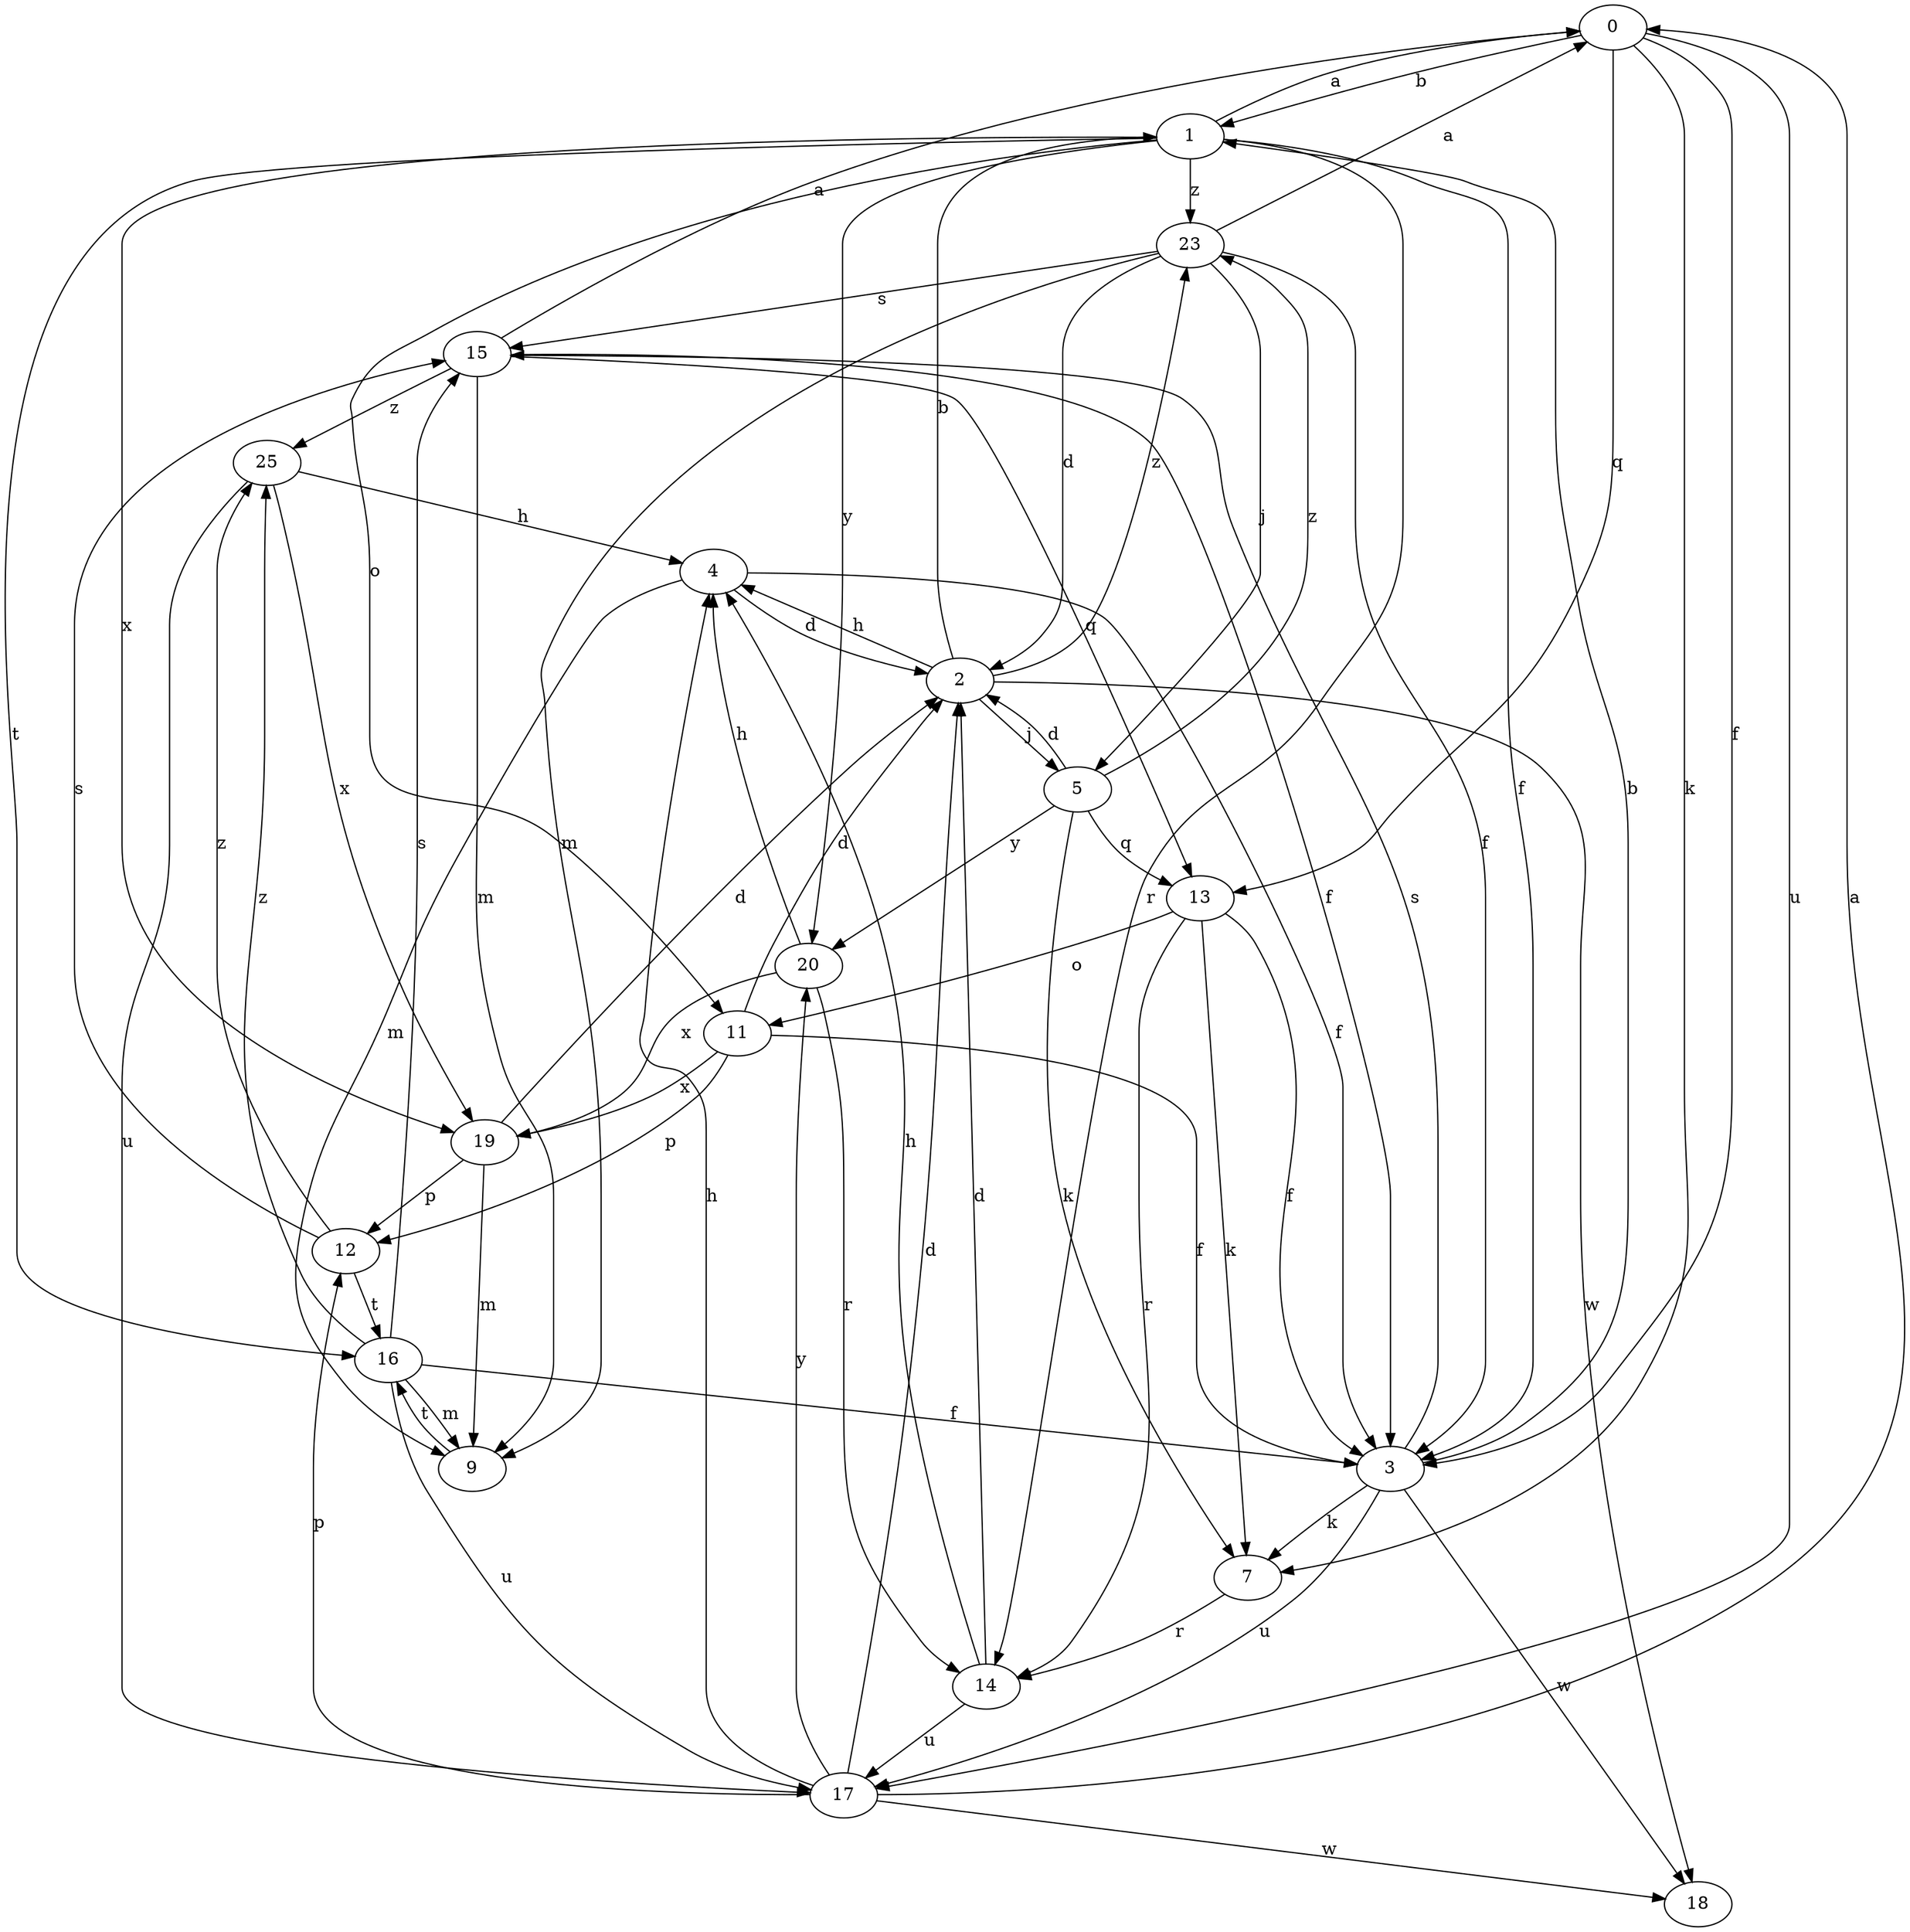 strict digraph  {
0;
1;
2;
3;
4;
5;
7;
9;
11;
12;
13;
14;
15;
16;
17;
18;
19;
20;
23;
25;
0 -> 1  [label=b];
0 -> 3  [label=f];
0 -> 7  [label=k];
0 -> 13  [label=q];
0 -> 17  [label=u];
1 -> 0  [label=a];
1 -> 3  [label=f];
1 -> 11  [label=o];
1 -> 14  [label=r];
1 -> 16  [label=t];
1 -> 19  [label=x];
1 -> 20  [label=y];
1 -> 23  [label=z];
2 -> 1  [label=b];
2 -> 4  [label=h];
2 -> 5  [label=j];
2 -> 18  [label=w];
2 -> 23  [label=z];
3 -> 1  [label=b];
3 -> 7  [label=k];
3 -> 15  [label=s];
3 -> 17  [label=u];
3 -> 18  [label=w];
4 -> 2  [label=d];
4 -> 3  [label=f];
4 -> 9  [label=m];
5 -> 2  [label=d];
5 -> 7  [label=k];
5 -> 13  [label=q];
5 -> 20  [label=y];
5 -> 23  [label=z];
7 -> 14  [label=r];
9 -> 16  [label=t];
11 -> 2  [label=d];
11 -> 3  [label=f];
11 -> 12  [label=p];
11 -> 19  [label=x];
12 -> 15  [label=s];
12 -> 16  [label=t];
12 -> 25  [label=z];
13 -> 3  [label=f];
13 -> 7  [label=k];
13 -> 11  [label=o];
13 -> 14  [label=r];
14 -> 2  [label=d];
14 -> 4  [label=h];
14 -> 17  [label=u];
15 -> 0  [label=a];
15 -> 3  [label=f];
15 -> 9  [label=m];
15 -> 13  [label=q];
15 -> 25  [label=z];
16 -> 3  [label=f];
16 -> 9  [label=m];
16 -> 15  [label=s];
16 -> 17  [label=u];
16 -> 25  [label=z];
17 -> 0  [label=a];
17 -> 2  [label=d];
17 -> 4  [label=h];
17 -> 12  [label=p];
17 -> 18  [label=w];
17 -> 20  [label=y];
19 -> 2  [label=d];
19 -> 9  [label=m];
19 -> 12  [label=p];
20 -> 4  [label=h];
20 -> 14  [label=r];
20 -> 19  [label=x];
23 -> 0  [label=a];
23 -> 2  [label=d];
23 -> 3  [label=f];
23 -> 5  [label=j];
23 -> 9  [label=m];
23 -> 15  [label=s];
25 -> 4  [label=h];
25 -> 17  [label=u];
25 -> 19  [label=x];
}

